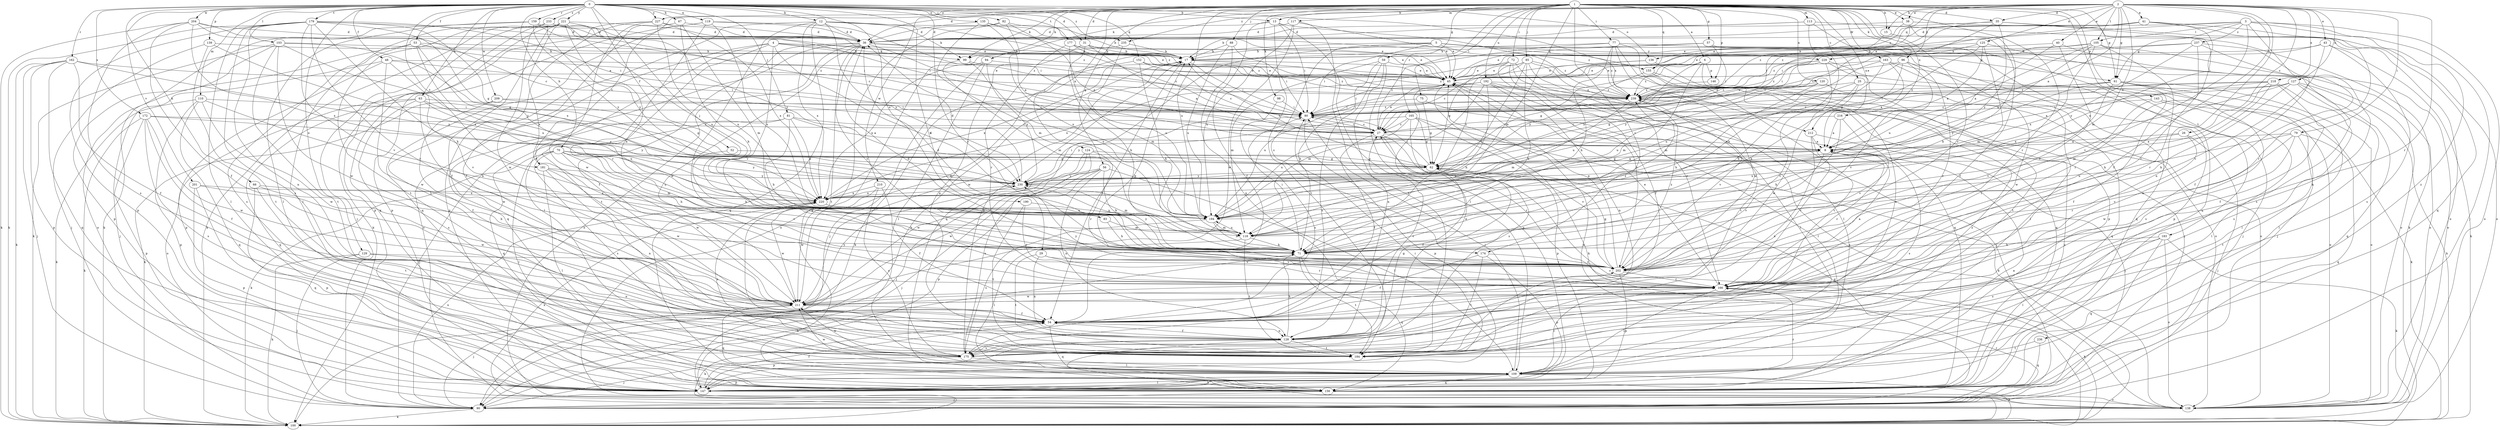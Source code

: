 strict digraph  {
0;
1;
2;
3;
4;
5;
6;
8;
12;
13;
15;
17;
25;
26;
27;
29;
31;
35;
36;
38;
40;
41;
43;
45;
48;
52;
53;
54;
56;
57;
59;
61;
62;
63;
66;
67;
70;
71;
72;
75;
77;
79;
80;
81;
82;
83;
85;
88;
90;
94;
96;
98;
99;
100;
103;
105;
109;
110;
113;
117;
118;
119;
120;
124;
125;
127;
128;
129;
135;
136;
138;
139;
143;
146;
147;
152;
155;
156;
159;
162;
163;
165;
166;
172;
174;
175;
177;
179;
181;
183;
184;
190;
192;
194;
201;
202;
204;
209;
210;
211;
212;
216;
218;
220;
221;
227;
229;
230;
233;
235;
236;
237;
239;
0 -> 12  [label=b];
0 -> 13  [label=b];
0 -> 29  [label=d];
0 -> 31  [label=d];
0 -> 48  [label=f];
0 -> 52  [label=f];
0 -> 53  [label=f];
0 -> 63  [label=h];
0 -> 66  [label=h];
0 -> 67  [label=h];
0 -> 70  [label=h];
0 -> 81  [label=j];
0 -> 82  [label=j];
0 -> 83  [label=j];
0 -> 103  [label=l];
0 -> 110  [label=m];
0 -> 119  [label=n];
0 -> 129  [label=o];
0 -> 135  [label=o];
0 -> 136  [label=o];
0 -> 139  [label=p];
0 -> 152  [label=q];
0 -> 159  [label=r];
0 -> 162  [label=r];
0 -> 172  [label=s];
0 -> 177  [label=t];
0 -> 179  [label=t];
0 -> 181  [label=t];
0 -> 190  [label=u];
0 -> 201  [label=v];
0 -> 202  [label=v];
0 -> 204  [label=w];
0 -> 209  [label=w];
0 -> 212  [label=x];
0 -> 221  [label=y];
0 -> 227  [label=y];
0 -> 233  [label=z];
0 -> 235  [label=z];
1 -> 6  [label=a];
1 -> 13  [label=b];
1 -> 15  [label=b];
1 -> 25  [label=c];
1 -> 31  [label=d];
1 -> 35  [label=d];
1 -> 38  [label=e];
1 -> 56  [label=g];
1 -> 57  [label=g];
1 -> 59  [label=g];
1 -> 61  [label=g];
1 -> 72  [label=i];
1 -> 75  [label=i];
1 -> 77  [label=i];
1 -> 85  [label=j];
1 -> 88  [label=j];
1 -> 94  [label=k];
1 -> 96  [label=k];
1 -> 98  [label=k];
1 -> 99  [label=k];
1 -> 113  [label=m];
1 -> 117  [label=m];
1 -> 118  [label=m];
1 -> 120  [label=n];
1 -> 124  [label=n];
1 -> 143  [label=p];
1 -> 146  [label=p];
1 -> 155  [label=q];
1 -> 163  [label=r];
1 -> 165  [label=r];
1 -> 166  [label=r];
1 -> 174  [label=s];
1 -> 181  [label=t];
1 -> 183  [label=t];
1 -> 192  [label=u];
1 -> 194  [label=u];
1 -> 202  [label=v];
1 -> 210  [label=w];
1 -> 212  [label=x];
1 -> 216  [label=x];
1 -> 227  [label=y];
2 -> 8  [label=a];
2 -> 15  [label=b];
2 -> 26  [label=c];
2 -> 35  [label=d];
2 -> 36  [label=d];
2 -> 38  [label=e];
2 -> 40  [label=e];
2 -> 41  [label=e];
2 -> 43  [label=e];
2 -> 54  [label=f];
2 -> 61  [label=g];
2 -> 79  [label=i];
2 -> 99  [label=k];
2 -> 105  [label=l];
2 -> 118  [label=m];
2 -> 125  [label=n];
2 -> 127  [label=n];
2 -> 128  [label=n];
2 -> 155  [label=q];
2 -> 166  [label=r];
2 -> 218  [label=x];
2 -> 229  [label=y];
2 -> 235  [label=z];
3 -> 45  [label=e];
3 -> 61  [label=g];
3 -> 90  [label=j];
3 -> 105  [label=l];
3 -> 128  [label=n];
3 -> 136  [label=o];
3 -> 138  [label=o];
3 -> 202  [label=v];
3 -> 236  [label=z];
3 -> 237  [label=z];
4 -> 17  [label=b];
4 -> 99  [label=k];
4 -> 109  [label=l];
4 -> 138  [label=o];
4 -> 184  [label=t];
4 -> 194  [label=u];
4 -> 202  [label=v];
4 -> 239  [label=z];
5 -> 61  [label=g];
5 -> 80  [label=i];
5 -> 155  [label=q];
5 -> 156  [label=q];
5 -> 174  [label=s];
5 -> 211  [label=w];
5 -> 229  [label=y];
5 -> 239  [label=z];
6 -> 62  [label=g];
6 -> 118  [label=m];
6 -> 138  [label=o];
6 -> 146  [label=p];
6 -> 230  [label=y];
6 -> 239  [label=z];
8 -> 62  [label=g];
8 -> 166  [label=r];
8 -> 175  [label=s];
8 -> 202  [label=v];
8 -> 220  [label=x];
12 -> 36  [label=d];
12 -> 45  [label=e];
12 -> 99  [label=k];
12 -> 147  [label=p];
12 -> 156  [label=q];
12 -> 166  [label=r];
12 -> 220  [label=x];
12 -> 230  [label=y];
12 -> 239  [label=z];
13 -> 36  [label=d];
13 -> 54  [label=f];
13 -> 80  [label=i];
13 -> 109  [label=l];
13 -> 184  [label=t];
13 -> 239  [label=z];
15 -> 54  [label=f];
15 -> 239  [label=z];
17 -> 45  [label=e];
17 -> 54  [label=f];
17 -> 80  [label=i];
17 -> 211  [label=w];
17 -> 220  [label=x];
17 -> 239  [label=z];
25 -> 138  [label=o];
25 -> 194  [label=u];
25 -> 202  [label=v];
25 -> 211  [label=w];
25 -> 239  [label=z];
26 -> 8  [label=a];
26 -> 90  [label=j];
26 -> 166  [label=r];
26 -> 194  [label=u];
27 -> 8  [label=a];
27 -> 45  [label=e];
27 -> 54  [label=f];
27 -> 80  [label=i];
27 -> 166  [label=r];
27 -> 202  [label=v];
29 -> 128  [label=n];
29 -> 166  [label=r];
29 -> 184  [label=t];
29 -> 202  [label=v];
31 -> 8  [label=a];
31 -> 17  [label=b];
31 -> 45  [label=e];
31 -> 71  [label=h];
31 -> 128  [label=n];
35 -> 27  [label=c];
35 -> 36  [label=d];
35 -> 156  [label=q];
35 -> 166  [label=r];
35 -> 230  [label=y];
35 -> 239  [label=z];
36 -> 17  [label=b];
36 -> 27  [label=c];
36 -> 45  [label=e];
36 -> 54  [label=f];
36 -> 138  [label=o];
36 -> 156  [label=q];
36 -> 184  [label=t];
36 -> 202  [label=v];
36 -> 211  [label=w];
38 -> 36  [label=d];
38 -> 45  [label=e];
38 -> 71  [label=h];
38 -> 80  [label=i];
38 -> 138  [label=o];
40 -> 17  [label=b];
40 -> 128  [label=n];
40 -> 194  [label=u];
40 -> 202  [label=v];
41 -> 36  [label=d];
41 -> 45  [label=e];
41 -> 80  [label=i];
41 -> 138  [label=o];
41 -> 166  [label=r];
41 -> 220  [label=x];
43 -> 17  [label=b];
43 -> 100  [label=k];
43 -> 175  [label=s];
43 -> 202  [label=v];
43 -> 239  [label=z];
45 -> 100  [label=k];
45 -> 239  [label=z];
48 -> 45  [label=e];
48 -> 80  [label=i];
48 -> 90  [label=j];
48 -> 147  [label=p];
48 -> 202  [label=v];
48 -> 211  [label=w];
52 -> 62  [label=g];
52 -> 71  [label=h];
53 -> 17  [label=b];
53 -> 138  [label=o];
53 -> 175  [label=s];
53 -> 194  [label=u];
53 -> 220  [label=x];
53 -> 239  [label=z];
54 -> 100  [label=k];
54 -> 128  [label=n];
54 -> 156  [label=q];
56 -> 71  [label=h];
56 -> 90  [label=j];
56 -> 109  [label=l];
56 -> 128  [label=n];
56 -> 147  [label=p];
56 -> 211  [label=w];
56 -> 230  [label=y];
57 -> 17  [label=b];
57 -> 45  [label=e];
57 -> 80  [label=i];
57 -> 147  [label=p];
59 -> 45  [label=e];
59 -> 71  [label=h];
59 -> 118  [label=m];
59 -> 128  [label=n];
59 -> 147  [label=p];
59 -> 175  [label=s];
61 -> 54  [label=f];
61 -> 80  [label=i];
61 -> 109  [label=l];
61 -> 138  [label=o];
61 -> 175  [label=s];
61 -> 202  [label=v];
61 -> 230  [label=y];
61 -> 239  [label=z];
62 -> 8  [label=a];
62 -> 17  [label=b];
62 -> 54  [label=f];
62 -> 80  [label=i];
62 -> 230  [label=y];
63 -> 80  [label=i];
63 -> 138  [label=o];
63 -> 156  [label=q];
63 -> 175  [label=s];
63 -> 194  [label=u];
63 -> 211  [label=w];
63 -> 230  [label=y];
66 -> 71  [label=h];
66 -> 147  [label=p];
66 -> 184  [label=t];
66 -> 220  [label=x];
67 -> 36  [label=d];
67 -> 54  [label=f];
67 -> 71  [label=h];
67 -> 118  [label=m];
70 -> 62  [label=g];
70 -> 71  [label=h];
70 -> 100  [label=k];
70 -> 109  [label=l];
70 -> 118  [label=m];
70 -> 175  [label=s];
70 -> 194  [label=u];
70 -> 211  [label=w];
70 -> 230  [label=y];
71 -> 36  [label=d];
71 -> 80  [label=i];
71 -> 156  [label=q];
71 -> 184  [label=t];
71 -> 202  [label=v];
71 -> 230  [label=y];
71 -> 239  [label=z];
72 -> 45  [label=e];
72 -> 54  [label=f];
72 -> 156  [label=q];
72 -> 184  [label=t];
72 -> 202  [label=v];
72 -> 220  [label=x];
75 -> 62  [label=g];
75 -> 80  [label=i];
75 -> 109  [label=l];
77 -> 17  [label=b];
77 -> 27  [label=c];
77 -> 71  [label=h];
77 -> 138  [label=o];
77 -> 147  [label=p];
77 -> 156  [label=q];
77 -> 175  [label=s];
77 -> 211  [label=w];
77 -> 239  [label=z];
79 -> 8  [label=a];
79 -> 156  [label=q];
79 -> 184  [label=t];
79 -> 194  [label=u];
79 -> 202  [label=v];
79 -> 211  [label=w];
80 -> 27  [label=c];
80 -> 147  [label=p];
80 -> 239  [label=z];
81 -> 8  [label=a];
81 -> 27  [label=c];
81 -> 71  [label=h];
81 -> 90  [label=j];
81 -> 156  [label=q];
81 -> 220  [label=x];
82 -> 8  [label=a];
82 -> 36  [label=d];
82 -> 45  [label=e];
82 -> 156  [label=q];
82 -> 194  [label=u];
83 -> 71  [label=h];
83 -> 118  [label=m];
85 -> 45  [label=e];
85 -> 62  [label=g];
85 -> 71  [label=h];
85 -> 109  [label=l];
85 -> 156  [label=q];
85 -> 166  [label=r];
85 -> 194  [label=u];
85 -> 230  [label=y];
88 -> 17  [label=b];
88 -> 80  [label=i];
88 -> 128  [label=n];
88 -> 194  [label=u];
90 -> 45  [label=e];
90 -> 71  [label=h];
90 -> 100  [label=k];
90 -> 166  [label=r];
90 -> 220  [label=x];
94 -> 45  [label=e];
94 -> 90  [label=j];
94 -> 109  [label=l];
94 -> 220  [label=x];
94 -> 230  [label=y];
96 -> 45  [label=e];
96 -> 71  [label=h];
96 -> 80  [label=i];
96 -> 166  [label=r];
96 -> 202  [label=v];
96 -> 211  [label=w];
98 -> 80  [label=i];
98 -> 175  [label=s];
99 -> 80  [label=i];
99 -> 118  [label=m];
99 -> 194  [label=u];
103 -> 17  [label=b];
103 -> 62  [label=g];
103 -> 100  [label=k];
103 -> 147  [label=p];
103 -> 184  [label=t];
103 -> 211  [label=w];
103 -> 230  [label=y];
105 -> 8  [label=a];
105 -> 17  [label=b];
105 -> 45  [label=e];
105 -> 62  [label=g];
105 -> 138  [label=o];
105 -> 166  [label=r];
105 -> 220  [label=x];
109 -> 80  [label=i];
109 -> 100  [label=k];
109 -> 147  [label=p];
109 -> 156  [label=q];
109 -> 166  [label=r];
109 -> 211  [label=w];
110 -> 71  [label=h];
110 -> 80  [label=i];
110 -> 100  [label=k];
110 -> 147  [label=p];
110 -> 156  [label=q];
110 -> 211  [label=w];
113 -> 17  [label=b];
113 -> 36  [label=d];
113 -> 71  [label=h];
113 -> 100  [label=k];
113 -> 156  [label=q];
117 -> 36  [label=d];
117 -> 45  [label=e];
117 -> 184  [label=t];
117 -> 194  [label=u];
117 -> 211  [label=w];
118 -> 71  [label=h];
118 -> 109  [label=l];
118 -> 184  [label=t];
118 -> 194  [label=u];
119 -> 36  [label=d];
119 -> 80  [label=i];
119 -> 147  [label=p];
119 -> 156  [label=q];
119 -> 166  [label=r];
119 -> 194  [label=u];
120 -> 62  [label=g];
120 -> 71  [label=h];
120 -> 156  [label=q];
120 -> 194  [label=u];
120 -> 239  [label=z];
124 -> 62  [label=g];
124 -> 90  [label=j];
124 -> 166  [label=r];
124 -> 175  [label=s];
124 -> 211  [label=w];
125 -> 8  [label=a];
125 -> 17  [label=b];
125 -> 27  [label=c];
125 -> 62  [label=g];
125 -> 118  [label=m];
125 -> 175  [label=s];
127 -> 27  [label=c];
127 -> 71  [label=h];
127 -> 100  [label=k];
127 -> 109  [label=l];
127 -> 156  [label=q];
127 -> 220  [label=x];
127 -> 239  [label=z];
128 -> 27  [label=c];
128 -> 54  [label=f];
128 -> 62  [label=g];
128 -> 71  [label=h];
128 -> 100  [label=k];
128 -> 147  [label=p];
128 -> 175  [label=s];
128 -> 184  [label=t];
129 -> 90  [label=j];
129 -> 100  [label=k];
129 -> 128  [label=n];
129 -> 202  [label=v];
135 -> 8  [label=a];
135 -> 17  [label=b];
135 -> 27  [label=c];
135 -> 36  [label=d];
135 -> 118  [label=m];
136 -> 27  [label=c];
136 -> 45  [label=e];
136 -> 90  [label=j];
138 -> 27  [label=c];
138 -> 45  [label=e];
138 -> 220  [label=x];
139 -> 17  [label=b];
139 -> 90  [label=j];
139 -> 184  [label=t];
139 -> 220  [label=x];
143 -> 80  [label=i];
143 -> 100  [label=k];
143 -> 109  [label=l];
143 -> 166  [label=r];
146 -> 239  [label=z];
147 -> 8  [label=a];
147 -> 17  [label=b];
147 -> 54  [label=f];
147 -> 62  [label=g];
147 -> 80  [label=i];
147 -> 109  [label=l];
147 -> 166  [label=r];
152 -> 27  [label=c];
152 -> 45  [label=e];
152 -> 71  [label=h];
152 -> 100  [label=k];
152 -> 239  [label=z];
155 -> 138  [label=o];
155 -> 184  [label=t];
155 -> 230  [label=y];
156 -> 90  [label=j];
156 -> 138  [label=o];
156 -> 239  [label=z];
159 -> 36  [label=d];
159 -> 45  [label=e];
159 -> 80  [label=i];
159 -> 100  [label=k];
159 -> 109  [label=l];
159 -> 230  [label=y];
162 -> 45  [label=e];
162 -> 54  [label=f];
162 -> 90  [label=j];
162 -> 100  [label=k];
162 -> 147  [label=p];
162 -> 156  [label=q];
162 -> 230  [label=y];
163 -> 8  [label=a];
163 -> 45  [label=e];
163 -> 90  [label=j];
163 -> 109  [label=l];
163 -> 118  [label=m];
163 -> 194  [label=u];
165 -> 27  [label=c];
165 -> 62  [label=g];
165 -> 100  [label=k];
165 -> 147  [label=p];
165 -> 175  [label=s];
165 -> 194  [label=u];
165 -> 230  [label=y];
166 -> 8  [label=a];
166 -> 17  [label=b];
166 -> 45  [label=e];
166 -> 100  [label=k];
166 -> 109  [label=l];
166 -> 211  [label=w];
166 -> 230  [label=y];
172 -> 27  [label=c];
172 -> 54  [label=f];
172 -> 100  [label=k];
172 -> 147  [label=p];
172 -> 175  [label=s];
172 -> 211  [label=w];
172 -> 230  [label=y];
174 -> 54  [label=f];
174 -> 147  [label=p];
174 -> 184  [label=t];
174 -> 202  [label=v];
175 -> 17  [label=b];
175 -> 45  [label=e];
175 -> 90  [label=j];
175 -> 109  [label=l];
175 -> 211  [label=w];
175 -> 220  [label=x];
177 -> 17  [label=b];
177 -> 45  [label=e];
177 -> 118  [label=m];
177 -> 166  [label=r];
177 -> 239  [label=z];
179 -> 36  [label=d];
179 -> 62  [label=g];
179 -> 71  [label=h];
179 -> 80  [label=i];
179 -> 100  [label=k];
179 -> 109  [label=l];
179 -> 128  [label=n];
179 -> 147  [label=p];
179 -> 166  [label=r];
179 -> 175  [label=s];
179 -> 202  [label=v];
179 -> 220  [label=x];
181 -> 109  [label=l];
181 -> 128  [label=n];
181 -> 202  [label=v];
181 -> 211  [label=w];
181 -> 230  [label=y];
183 -> 71  [label=h];
183 -> 100  [label=k];
183 -> 109  [label=l];
183 -> 138  [label=o];
183 -> 156  [label=q];
183 -> 175  [label=s];
184 -> 202  [label=v];
184 -> 239  [label=z];
190 -> 166  [label=r];
190 -> 184  [label=t];
190 -> 194  [label=u];
192 -> 71  [label=h];
192 -> 80  [label=i];
192 -> 90  [label=j];
192 -> 109  [label=l];
192 -> 118  [label=m];
192 -> 128  [label=n];
192 -> 194  [label=u];
192 -> 239  [label=z];
194 -> 71  [label=h];
194 -> 118  [label=m];
194 -> 175  [label=s];
201 -> 147  [label=p];
201 -> 156  [label=q];
201 -> 211  [label=w];
201 -> 220  [label=x];
202 -> 36  [label=d];
202 -> 45  [label=e];
202 -> 62  [label=g];
202 -> 147  [label=p];
202 -> 166  [label=r];
202 -> 239  [label=z];
204 -> 27  [label=c];
204 -> 36  [label=d];
204 -> 54  [label=f];
204 -> 100  [label=k];
204 -> 175  [label=s];
204 -> 220  [label=x];
204 -> 239  [label=z];
209 -> 54  [label=f];
209 -> 62  [label=g];
209 -> 80  [label=i];
209 -> 100  [label=k];
210 -> 54  [label=f];
210 -> 175  [label=s];
210 -> 211  [label=w];
210 -> 220  [label=x];
211 -> 54  [label=f];
211 -> 90  [label=j];
211 -> 156  [label=q];
211 -> 230  [label=y];
212 -> 8  [label=a];
212 -> 90  [label=j];
212 -> 128  [label=n];
212 -> 166  [label=r];
216 -> 8  [label=a];
216 -> 27  [label=c];
216 -> 71  [label=h];
216 -> 202  [label=v];
218 -> 8  [label=a];
218 -> 27  [label=c];
218 -> 54  [label=f];
218 -> 71  [label=h];
218 -> 118  [label=m];
218 -> 175  [label=s];
218 -> 239  [label=z];
220 -> 194  [label=u];
220 -> 211  [label=w];
221 -> 36  [label=d];
221 -> 54  [label=f];
221 -> 71  [label=h];
221 -> 90  [label=j];
221 -> 100  [label=k];
221 -> 147  [label=p];
221 -> 156  [label=q];
221 -> 166  [label=r];
221 -> 194  [label=u];
221 -> 230  [label=y];
227 -> 36  [label=d];
227 -> 100  [label=k];
227 -> 184  [label=t];
227 -> 194  [label=u];
227 -> 211  [label=w];
227 -> 220  [label=x];
229 -> 45  [label=e];
229 -> 71  [label=h];
229 -> 90  [label=j];
229 -> 184  [label=t];
229 -> 230  [label=y];
229 -> 239  [label=z];
230 -> 36  [label=d];
230 -> 80  [label=i];
230 -> 118  [label=m];
230 -> 220  [label=x];
233 -> 27  [label=c];
233 -> 36  [label=d];
233 -> 80  [label=i];
233 -> 109  [label=l];
233 -> 184  [label=t];
233 -> 211  [label=w];
233 -> 230  [label=y];
235 -> 17  [label=b];
235 -> 138  [label=o];
235 -> 194  [label=u];
236 -> 156  [label=q];
236 -> 184  [label=t];
237 -> 17  [label=b];
237 -> 54  [label=f];
237 -> 80  [label=i];
237 -> 138  [label=o];
237 -> 166  [label=r];
237 -> 230  [label=y];
239 -> 80  [label=i];
239 -> 118  [label=m];
239 -> 202  [label=v];
}
